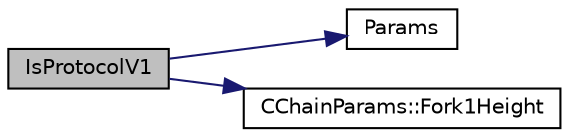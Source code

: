 digraph "IsProtocolV1"
{
  edge [fontname="Helvetica",fontsize="10",labelfontname="Helvetica",labelfontsize="10"];
  node [fontname="Helvetica",fontsize="10",shape=record];
  rankdir="LR";
  Node2212 [label="IsProtocolV1",height=0.2,width=0.4,color="black", fillcolor="grey75", style="filled", fontcolor="black"];
  Node2212 -> Node2213 [color="midnightblue",fontsize="10",style="solid",fontname="Helvetica"];
  Node2213 [label="Params",height=0.2,width=0.4,color="black", fillcolor="white", style="filled",URL="$df/dbf/chainparams_8cpp.html#ace5c5b706d71a324a417dd2db394fd4a",tooltip="Return the currently selected parameters. "];
  Node2212 -> Node2214 [color="midnightblue",fontsize="10",style="solid",fontname="Helvetica"];
  Node2214 [label="CChainParams::Fork1Height",height=0.2,width=0.4,color="black", fillcolor="white", style="filled",URL="$d1/d4f/class_c_chain_params.html#ab7ed2f3037e01263a94580bb69b92eff"];
}
